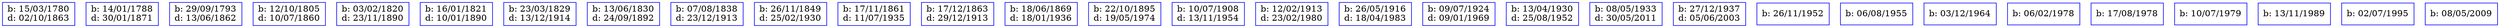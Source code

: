 digraph familyTree {
node [shape=box style=solid color=blue]
28 [label="b: 15/03/1780\nd: 02/10/1863"]
21 [label="b: 14/01/1788\nd: 30/01/1871"]
16 [label="b: 29/09/1793\nd: 13/06/1862"]
9 [label="b: 12/10/1805\nd: 10/07/1860"]
29 [label="b: 03/02/1820\nd: 23/11/1890"]
23 [label="b: 16/01/1821\nd: 10/01/1890"]
18 [label="b: 23/03/1829\nd: 13/12/1914"]
1 [label="b: 13/06/1830\nd: 24/09/1892"]
25 [label="b: 07/08/1838\nd: 23/12/1913"]
7 [label="b: 26/11/1849\nd: 25/02/1930"]
13 [label="b: 17/11/1861\nd: 11/07/1935"]
12 [label="b: 17/12/1863\nd: 29/12/1913"]
24 [label="b: 18/06/1869\nd: 18/01/1936"]
10 [label="b: 22/10/1895\nd: 19/05/1974"]
14 [label="b: 10/07/1908\nd: 13/11/1954"]
3 [label="b: 12/02/1913\nd: 23/02/1980"]
26 [label="b: 26/05/1916\nd: 18/04/1983"]
15 [label="b: 09/07/1924\nd: 09/01/1969"]
6 [label="b: 13/04/1930\nd: 25/08/1952"]
11 [label="b: 08/05/1933\nd: 30/05/2011"]
2 [label="b: 27/12/1937\nd: 05/06/2003"]
4 [label="b: 26/11/1952"]
8 [label="b: 06/08/1955"]
22 [label="b: 03/12/1964"]
5 [label="b: 06/02/1978"]
17 [label="b: 17/08/1978"]
19 [label="b: 10/07/1979"]
27 [label="b: 13/11/1989"]
20 [label="b: 02/07/1995"]
30 [label="b: 08/05/2009"]
}
